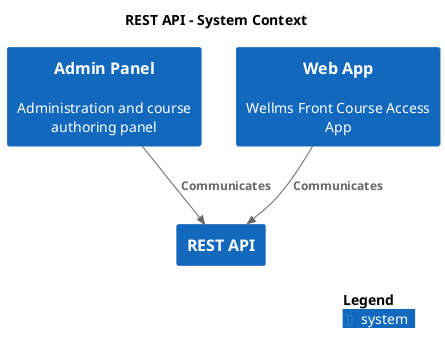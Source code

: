 @startuml
set separator none
title REST API - System Context

top to bottom direction

!include <C4/C4>
!include <C4/C4_Context>

System(AdminPanel, "Admin Panel", "Administration and course authoring panel", $tags="")
System(WebApp, "Web App", "Wellms Front Course Access App", $tags="")
System(RESTAPI, "REST API", "", $tags="")

Rel_D(AdminPanel, RESTAPI, "Communicates", $tags="")
Rel_D(WebApp, RESTAPI, "Communicates", $tags="")

SHOW_LEGEND(true)
@enduml